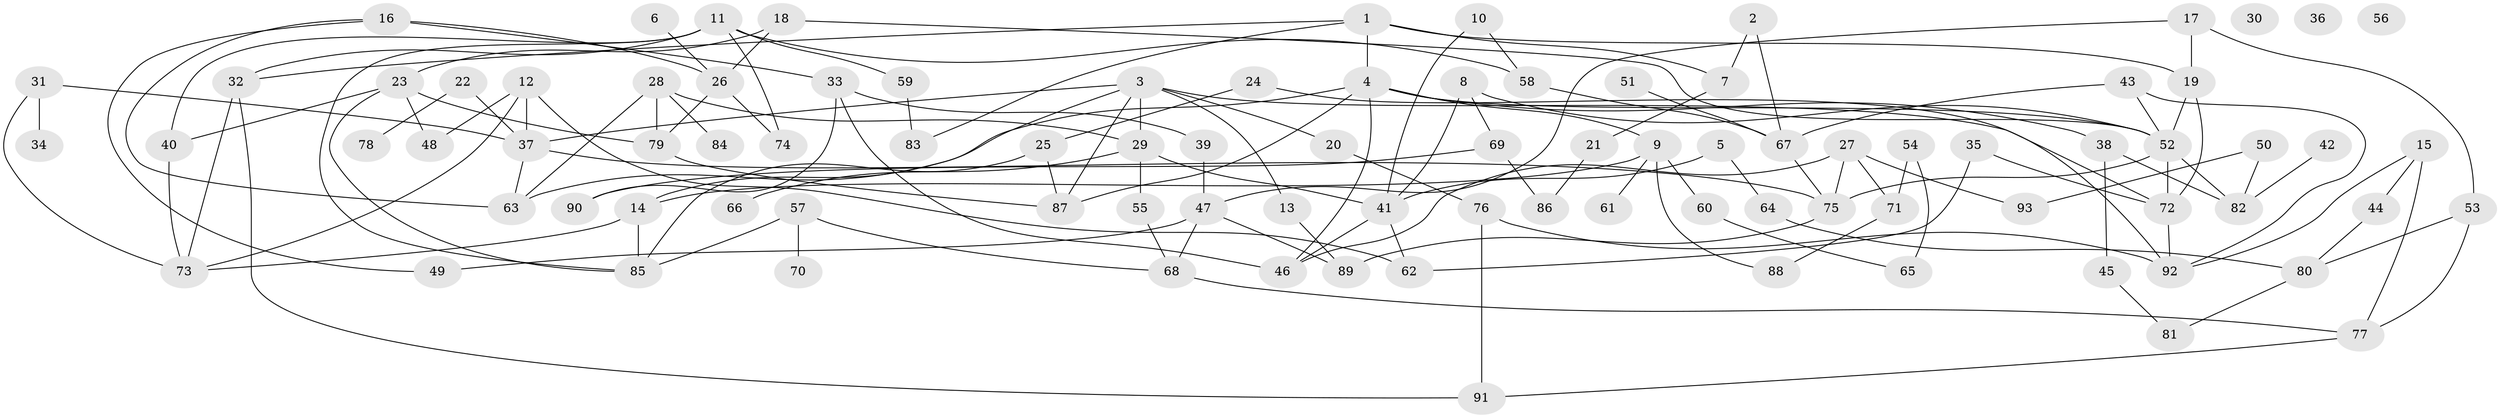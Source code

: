 // Generated by graph-tools (version 1.1) at 2025/38/03/09/25 04:38:53]
// undirected, 93 vertices, 143 edges
graph export_dot {
graph [start="1"]
  node [color=gray90,style=filled];
  1;
  2;
  3;
  4;
  5;
  6;
  7;
  8;
  9;
  10;
  11;
  12;
  13;
  14;
  15;
  16;
  17;
  18;
  19;
  20;
  21;
  22;
  23;
  24;
  25;
  26;
  27;
  28;
  29;
  30;
  31;
  32;
  33;
  34;
  35;
  36;
  37;
  38;
  39;
  40;
  41;
  42;
  43;
  44;
  45;
  46;
  47;
  48;
  49;
  50;
  51;
  52;
  53;
  54;
  55;
  56;
  57;
  58;
  59;
  60;
  61;
  62;
  63;
  64;
  65;
  66;
  67;
  68;
  69;
  70;
  71;
  72;
  73;
  74;
  75;
  76;
  77;
  78;
  79;
  80;
  81;
  82;
  83;
  84;
  85;
  86;
  87;
  88;
  89;
  90;
  91;
  92;
  93;
  1 -- 4;
  1 -- 7;
  1 -- 19;
  1 -- 32;
  1 -- 83;
  2 -- 7;
  2 -- 67;
  3 -- 13;
  3 -- 14;
  3 -- 20;
  3 -- 29;
  3 -- 37;
  3 -- 72;
  3 -- 87;
  4 -- 9;
  4 -- 38;
  4 -- 46;
  4 -- 52;
  4 -- 63;
  4 -- 87;
  5 -- 41;
  5 -- 64;
  6 -- 26;
  7 -- 21;
  8 -- 41;
  8 -- 52;
  8 -- 69;
  9 -- 14;
  9 -- 60;
  9 -- 61;
  9 -- 88;
  10 -- 41;
  10 -- 58;
  11 -- 32;
  11 -- 40;
  11 -- 58;
  11 -- 59;
  11 -- 74;
  11 -- 85;
  12 -- 37;
  12 -- 48;
  12 -- 62;
  12 -- 73;
  13 -- 89;
  14 -- 73;
  14 -- 85;
  15 -- 44;
  15 -- 77;
  15 -- 92;
  16 -- 26;
  16 -- 33;
  16 -- 49;
  16 -- 63;
  17 -- 19;
  17 -- 47;
  17 -- 53;
  18 -- 23;
  18 -- 26;
  18 -- 52;
  19 -- 52;
  19 -- 72;
  20 -- 76;
  21 -- 86;
  22 -- 37;
  22 -- 78;
  23 -- 40;
  23 -- 48;
  23 -- 79;
  23 -- 85;
  24 -- 25;
  24 -- 92;
  25 -- 85;
  25 -- 87;
  26 -- 74;
  26 -- 79;
  27 -- 46;
  27 -- 71;
  27 -- 75;
  27 -- 93;
  28 -- 29;
  28 -- 63;
  28 -- 79;
  28 -- 84;
  29 -- 41;
  29 -- 55;
  29 -- 66;
  31 -- 34;
  31 -- 37;
  31 -- 73;
  32 -- 73;
  32 -- 91;
  33 -- 39;
  33 -- 46;
  33 -- 90;
  35 -- 62;
  35 -- 72;
  37 -- 63;
  37 -- 75;
  38 -- 45;
  38 -- 82;
  39 -- 47;
  40 -- 73;
  41 -- 46;
  41 -- 62;
  42 -- 82;
  43 -- 52;
  43 -- 67;
  43 -- 92;
  44 -- 80;
  45 -- 81;
  47 -- 49;
  47 -- 68;
  47 -- 89;
  50 -- 82;
  50 -- 93;
  51 -- 67;
  52 -- 72;
  52 -- 75;
  52 -- 82;
  53 -- 77;
  53 -- 80;
  54 -- 65;
  54 -- 71;
  55 -- 68;
  57 -- 68;
  57 -- 70;
  57 -- 85;
  58 -- 67;
  59 -- 83;
  60 -- 65;
  64 -- 80;
  67 -- 75;
  68 -- 77;
  69 -- 86;
  69 -- 90;
  71 -- 88;
  72 -- 92;
  75 -- 89;
  76 -- 91;
  76 -- 92;
  77 -- 91;
  79 -- 87;
  80 -- 81;
}

